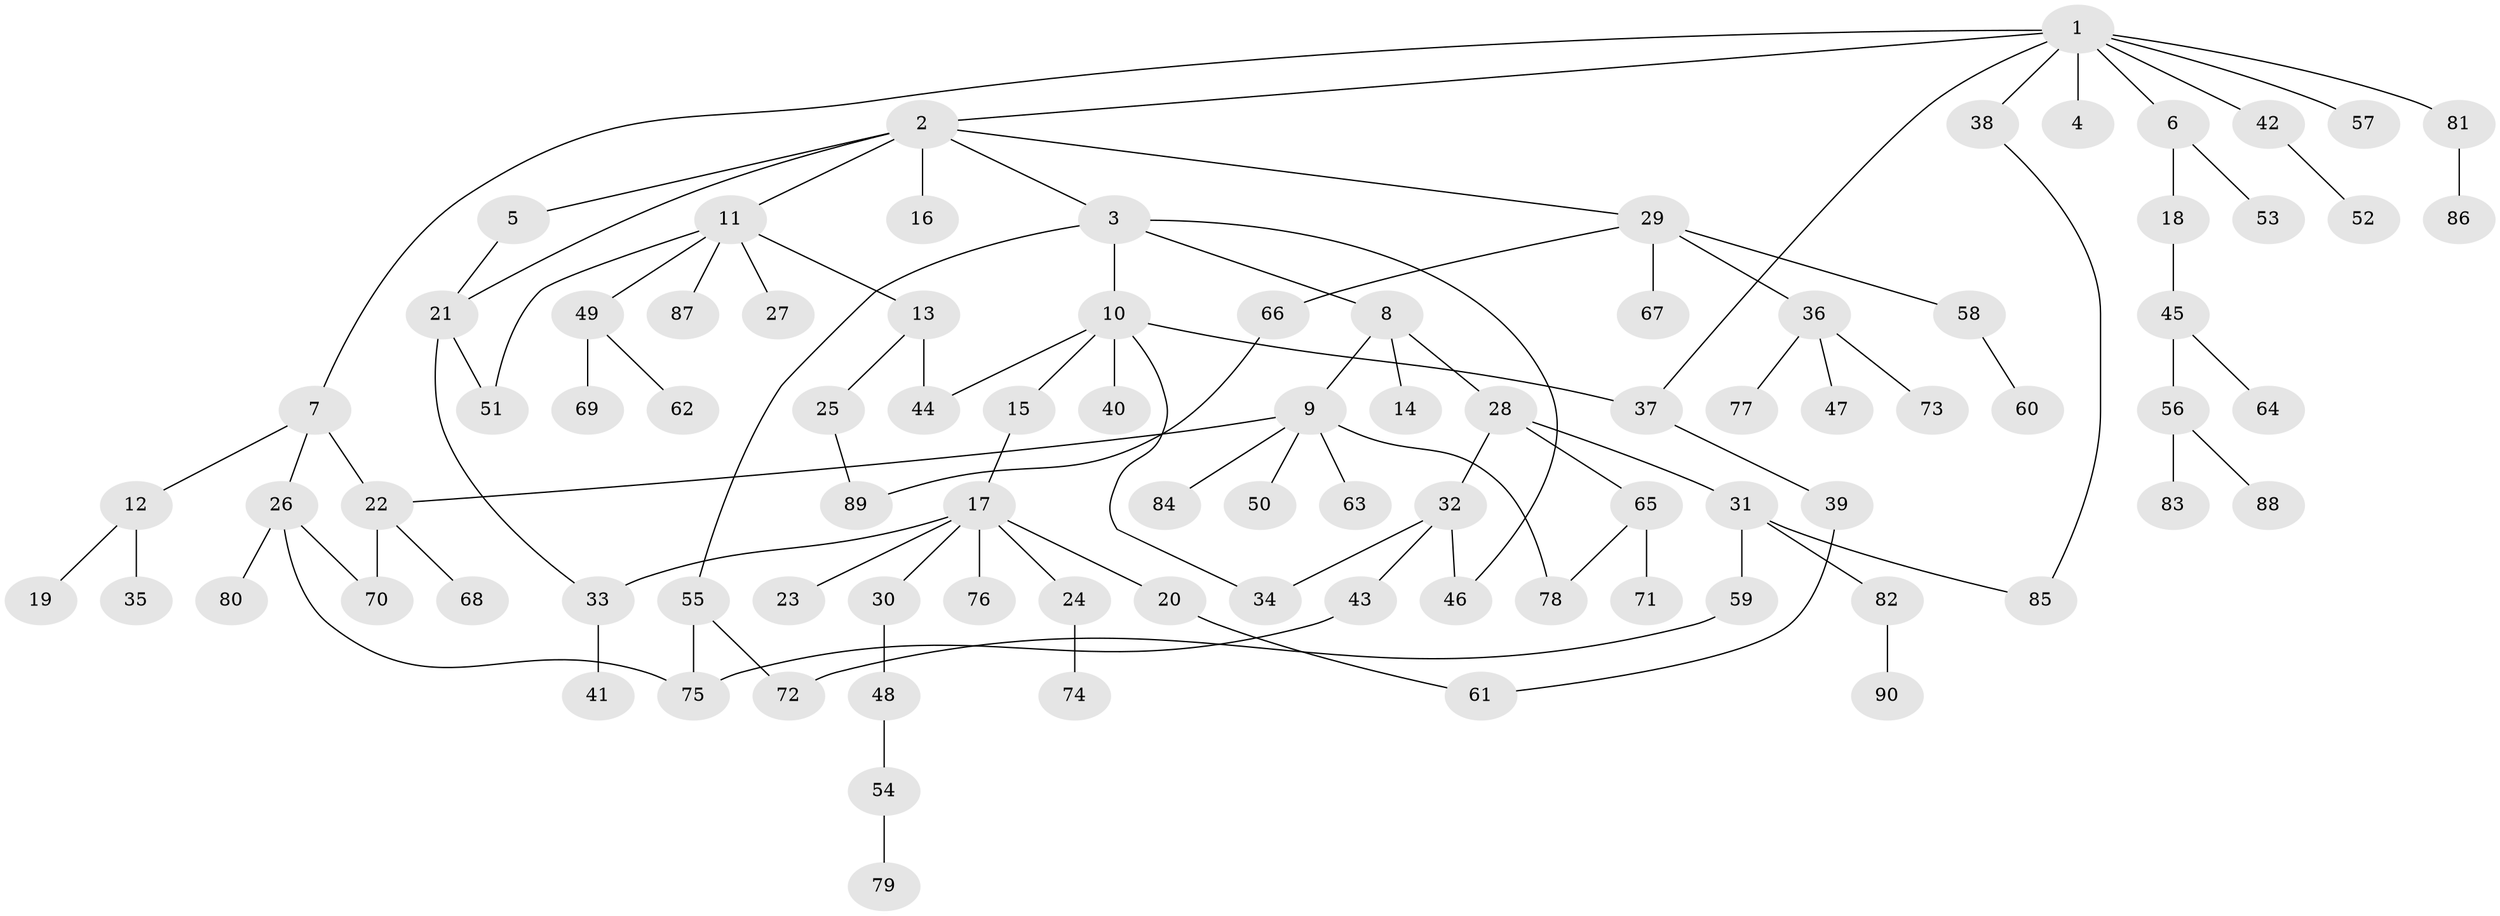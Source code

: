 // coarse degree distribution, {7: 0.05405405405405406, 5: 0.05405405405405406, 3: 0.1891891891891892, 2: 0.32432432432432434, 4: 0.10810810810810811, 1: 0.24324324324324326, 6: 0.02702702702702703}
// Generated by graph-tools (version 1.1) at 2025/49/03/04/25 22:49:15]
// undirected, 90 vertices, 105 edges
graph export_dot {
  node [color=gray90,style=filled];
  1;
  2;
  3;
  4;
  5;
  6;
  7;
  8;
  9;
  10;
  11;
  12;
  13;
  14;
  15;
  16;
  17;
  18;
  19;
  20;
  21;
  22;
  23;
  24;
  25;
  26;
  27;
  28;
  29;
  30;
  31;
  32;
  33;
  34;
  35;
  36;
  37;
  38;
  39;
  40;
  41;
  42;
  43;
  44;
  45;
  46;
  47;
  48;
  49;
  50;
  51;
  52;
  53;
  54;
  55;
  56;
  57;
  58;
  59;
  60;
  61;
  62;
  63;
  64;
  65;
  66;
  67;
  68;
  69;
  70;
  71;
  72;
  73;
  74;
  75;
  76;
  77;
  78;
  79;
  80;
  81;
  82;
  83;
  84;
  85;
  86;
  87;
  88;
  89;
  90;
  1 -- 2;
  1 -- 4;
  1 -- 6;
  1 -- 7;
  1 -- 38;
  1 -- 42;
  1 -- 57;
  1 -- 81;
  1 -- 37;
  2 -- 3;
  2 -- 5;
  2 -- 11;
  2 -- 16;
  2 -- 21;
  2 -- 29;
  3 -- 8;
  3 -- 10;
  3 -- 46;
  3 -- 55;
  5 -- 21;
  6 -- 18;
  6 -- 53;
  7 -- 12;
  7 -- 22;
  7 -- 26;
  8 -- 9;
  8 -- 14;
  8 -- 28;
  9 -- 50;
  9 -- 63;
  9 -- 78;
  9 -- 84;
  9 -- 22;
  10 -- 15;
  10 -- 37;
  10 -- 40;
  10 -- 44;
  10 -- 34;
  11 -- 13;
  11 -- 27;
  11 -- 49;
  11 -- 51;
  11 -- 87;
  12 -- 19;
  12 -- 35;
  13 -- 25;
  13 -- 44;
  15 -- 17;
  17 -- 20;
  17 -- 23;
  17 -- 24;
  17 -- 30;
  17 -- 76;
  17 -- 33;
  18 -- 45;
  20 -- 61;
  21 -- 33;
  21 -- 51;
  22 -- 68;
  22 -- 70;
  24 -- 74;
  25 -- 89;
  26 -- 80;
  26 -- 70;
  26 -- 75;
  28 -- 31;
  28 -- 32;
  28 -- 65;
  29 -- 36;
  29 -- 58;
  29 -- 66;
  29 -- 67;
  30 -- 48;
  31 -- 59;
  31 -- 82;
  31 -- 85;
  32 -- 34;
  32 -- 43;
  32 -- 46;
  33 -- 41;
  36 -- 47;
  36 -- 73;
  36 -- 77;
  37 -- 39;
  38 -- 85;
  39 -- 61;
  42 -- 52;
  43 -- 75;
  45 -- 56;
  45 -- 64;
  48 -- 54;
  49 -- 62;
  49 -- 69;
  54 -- 79;
  55 -- 72;
  55 -- 75;
  56 -- 83;
  56 -- 88;
  58 -- 60;
  59 -- 72;
  65 -- 71;
  65 -- 78;
  66 -- 89;
  81 -- 86;
  82 -- 90;
}
